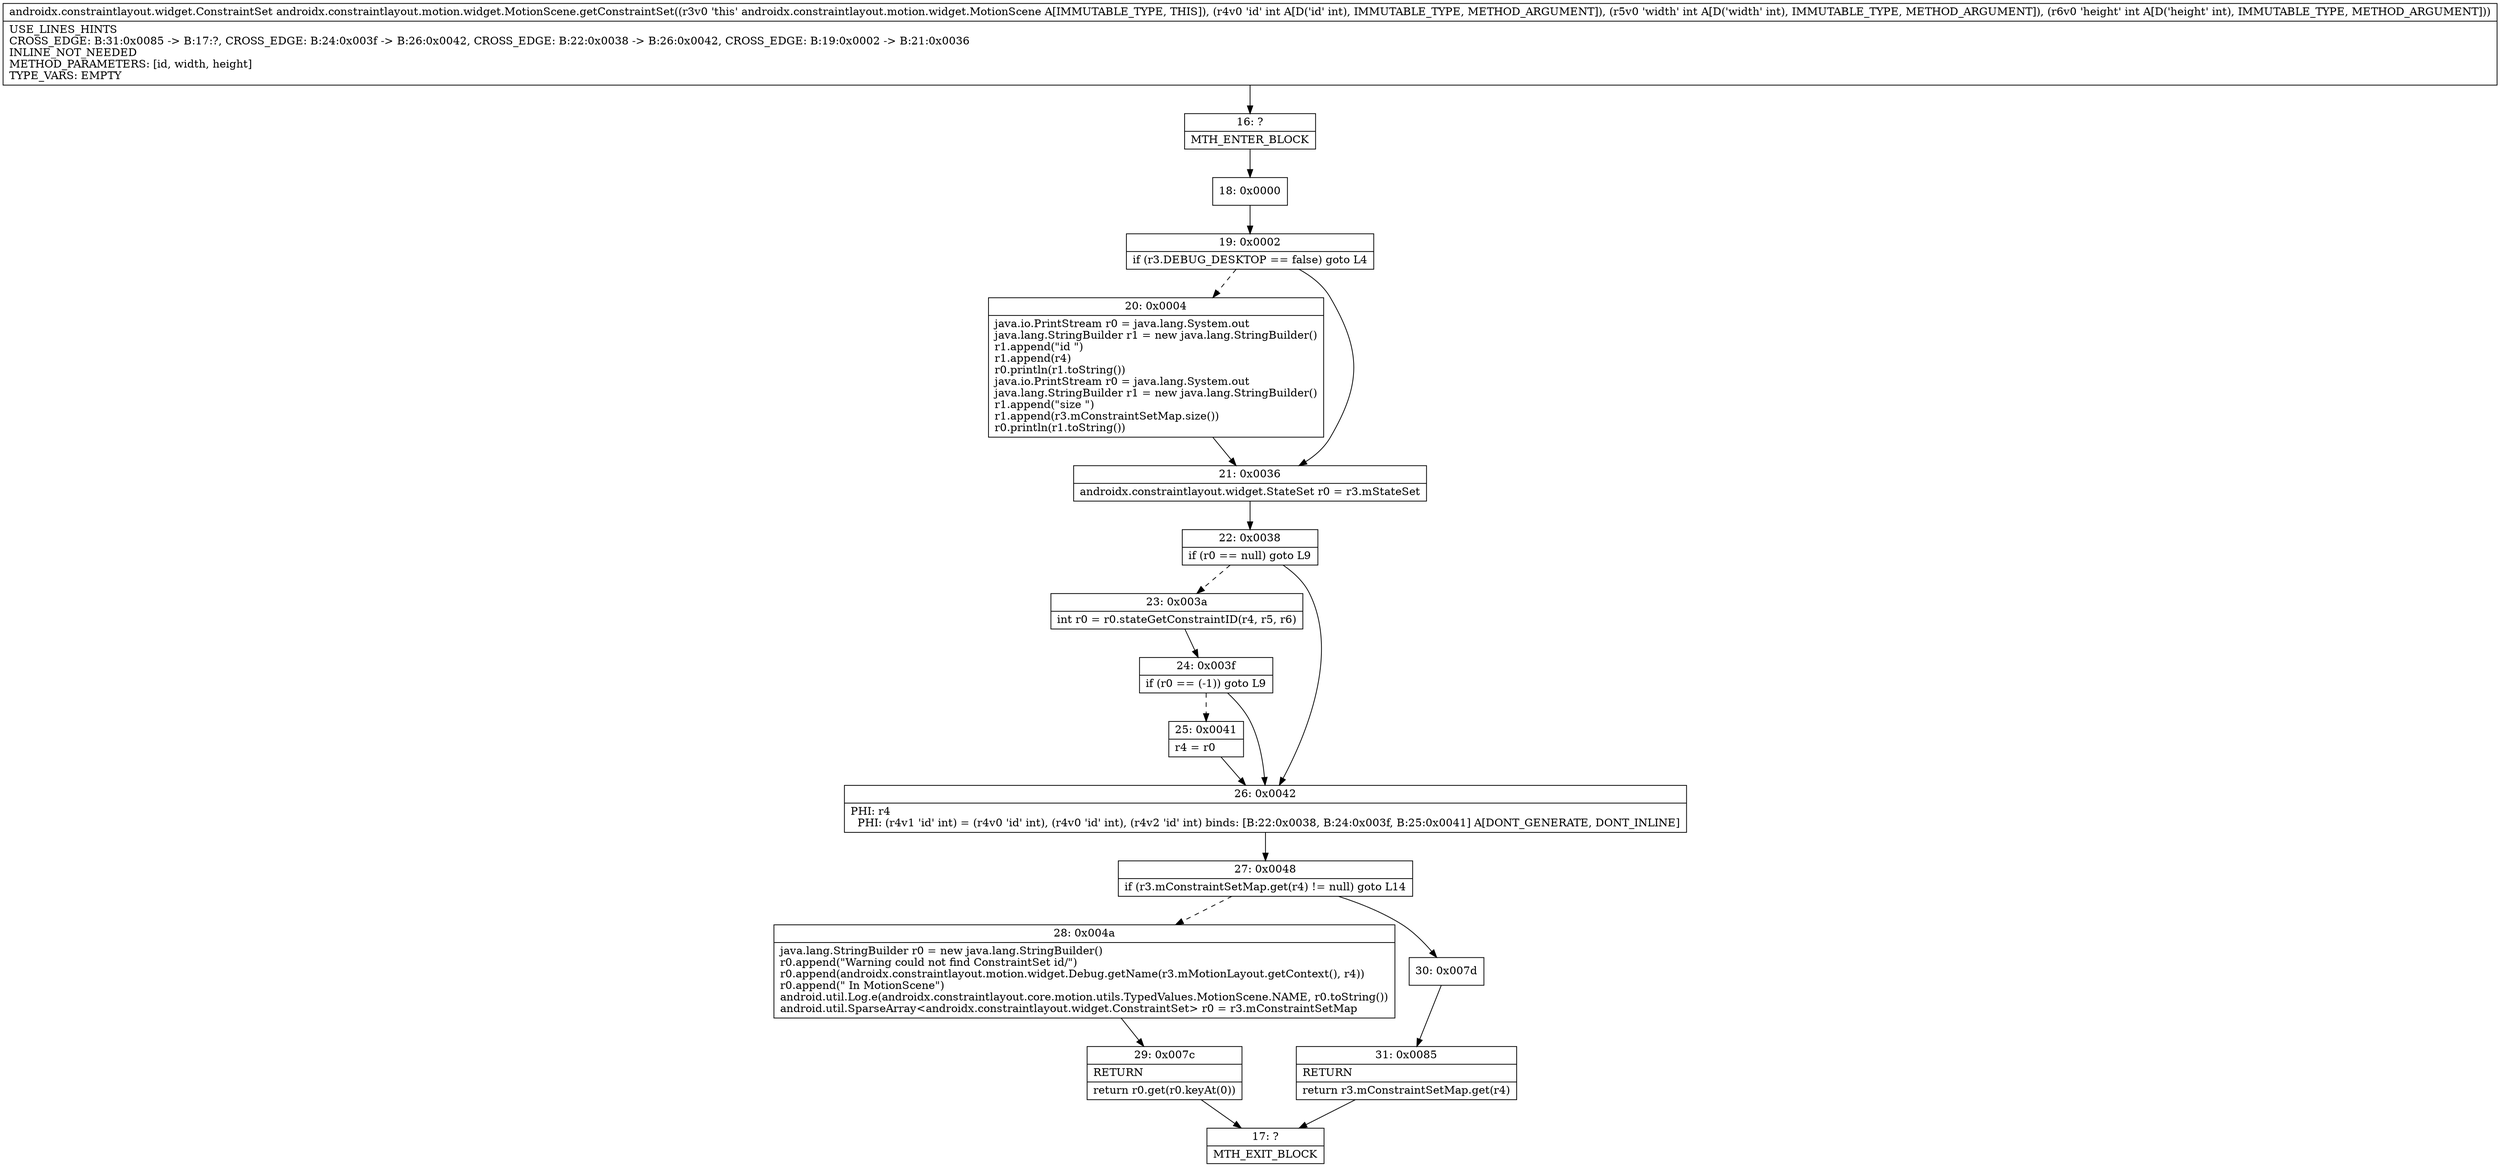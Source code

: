 digraph "CFG forandroidx.constraintlayout.motion.widget.MotionScene.getConstraintSet(III)Landroidx\/constraintlayout\/widget\/ConstraintSet;" {
Node_16 [shape=record,label="{16\:\ ?|MTH_ENTER_BLOCK\l}"];
Node_18 [shape=record,label="{18\:\ 0x0000}"];
Node_19 [shape=record,label="{19\:\ 0x0002|if (r3.DEBUG_DESKTOP == false) goto L4\l}"];
Node_20 [shape=record,label="{20\:\ 0x0004|java.io.PrintStream r0 = java.lang.System.out\ljava.lang.StringBuilder r1 = new java.lang.StringBuilder()\lr1.append(\"id \")\lr1.append(r4)\lr0.println(r1.toString())\ljava.io.PrintStream r0 = java.lang.System.out\ljava.lang.StringBuilder r1 = new java.lang.StringBuilder()\lr1.append(\"size \")\lr1.append(r3.mConstraintSetMap.size())\lr0.println(r1.toString())\l}"];
Node_21 [shape=record,label="{21\:\ 0x0036|androidx.constraintlayout.widget.StateSet r0 = r3.mStateSet\l}"];
Node_22 [shape=record,label="{22\:\ 0x0038|if (r0 == null) goto L9\l}"];
Node_23 [shape=record,label="{23\:\ 0x003a|int r0 = r0.stateGetConstraintID(r4, r5, r6)\l}"];
Node_24 [shape=record,label="{24\:\ 0x003f|if (r0 == (\-1)) goto L9\l}"];
Node_25 [shape=record,label="{25\:\ 0x0041|r4 = r0\l}"];
Node_26 [shape=record,label="{26\:\ 0x0042|PHI: r4 \l  PHI: (r4v1 'id' int) = (r4v0 'id' int), (r4v0 'id' int), (r4v2 'id' int) binds: [B:22:0x0038, B:24:0x003f, B:25:0x0041] A[DONT_GENERATE, DONT_INLINE]\l}"];
Node_27 [shape=record,label="{27\:\ 0x0048|if (r3.mConstraintSetMap.get(r4) != null) goto L14\l}"];
Node_28 [shape=record,label="{28\:\ 0x004a|java.lang.StringBuilder r0 = new java.lang.StringBuilder()\lr0.append(\"Warning could not find ConstraintSet id\/\")\lr0.append(androidx.constraintlayout.motion.widget.Debug.getName(r3.mMotionLayout.getContext(), r4))\lr0.append(\" In MotionScene\")\landroid.util.Log.e(androidx.constraintlayout.core.motion.utils.TypedValues.MotionScene.NAME, r0.toString())\landroid.util.SparseArray\<androidx.constraintlayout.widget.ConstraintSet\> r0 = r3.mConstraintSetMap\l}"];
Node_29 [shape=record,label="{29\:\ 0x007c|RETURN\l|return r0.get(r0.keyAt(0))\l}"];
Node_17 [shape=record,label="{17\:\ ?|MTH_EXIT_BLOCK\l}"];
Node_30 [shape=record,label="{30\:\ 0x007d}"];
Node_31 [shape=record,label="{31\:\ 0x0085|RETURN\l|return r3.mConstraintSetMap.get(r4)\l}"];
MethodNode[shape=record,label="{androidx.constraintlayout.widget.ConstraintSet androidx.constraintlayout.motion.widget.MotionScene.getConstraintSet((r3v0 'this' androidx.constraintlayout.motion.widget.MotionScene A[IMMUTABLE_TYPE, THIS]), (r4v0 'id' int A[D('id' int), IMMUTABLE_TYPE, METHOD_ARGUMENT]), (r5v0 'width' int A[D('width' int), IMMUTABLE_TYPE, METHOD_ARGUMENT]), (r6v0 'height' int A[D('height' int), IMMUTABLE_TYPE, METHOD_ARGUMENT]))  | USE_LINES_HINTS\lCROSS_EDGE: B:31:0x0085 \-\> B:17:?, CROSS_EDGE: B:24:0x003f \-\> B:26:0x0042, CROSS_EDGE: B:22:0x0038 \-\> B:26:0x0042, CROSS_EDGE: B:19:0x0002 \-\> B:21:0x0036\lINLINE_NOT_NEEDED\lMETHOD_PARAMETERS: [id, width, height]\lTYPE_VARS: EMPTY\l}"];
MethodNode -> Node_16;Node_16 -> Node_18;
Node_18 -> Node_19;
Node_19 -> Node_20[style=dashed];
Node_19 -> Node_21;
Node_20 -> Node_21;
Node_21 -> Node_22;
Node_22 -> Node_23[style=dashed];
Node_22 -> Node_26;
Node_23 -> Node_24;
Node_24 -> Node_25[style=dashed];
Node_24 -> Node_26;
Node_25 -> Node_26;
Node_26 -> Node_27;
Node_27 -> Node_28[style=dashed];
Node_27 -> Node_30;
Node_28 -> Node_29;
Node_29 -> Node_17;
Node_30 -> Node_31;
Node_31 -> Node_17;
}

